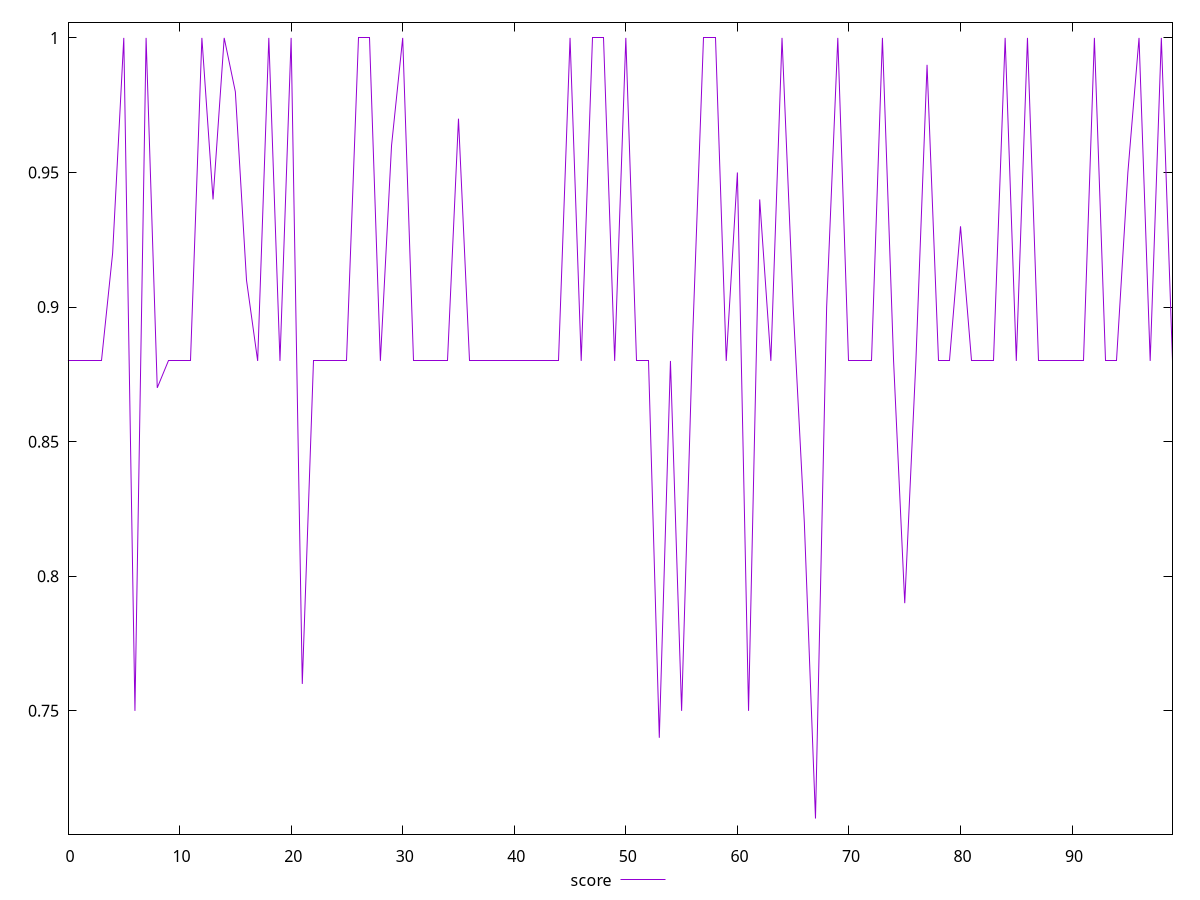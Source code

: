 reset

$score <<EOF
0 0.88
1 0.88
2 0.88
3 0.88
4 0.92
5 1
6 0.75
7 1
8 0.87
9 0.88
10 0.88
11 0.88
12 1
13 0.94
14 1
15 0.98
16 0.91
17 0.88
18 1
19 0.88
20 1
21 0.76
22 0.88
23 0.88
24 0.88
25 0.88
26 1
27 1
28 0.88
29 0.96
30 1
31 0.88
32 0.88
33 0.88
34 0.88
35 0.97
36 0.88
37 0.88
38 0.88
39 0.88
40 0.88
41 0.88
42 0.88
43 0.88
44 0.88
45 1
46 0.88
47 1
48 1
49 0.88
50 1
51 0.88
52 0.88
53 0.74
54 0.88
55 0.75
56 0.89
57 1
58 1
59 0.88
60 0.95
61 0.75
62 0.94
63 0.88
64 1
65 0.9
66 0.82
67 0.71
68 0.9
69 1
70 0.88
71 0.88
72 0.88
73 1
74 0.88
75 0.79
76 0.88
77 0.99
78 0.88
79 0.88
80 0.93
81 0.88
82 0.88
83 0.88
84 1
85 0.88
86 1
87 0.88
88 0.88
89 0.88
90 0.88
91 0.88
92 1
93 0.88
94 0.88
95 0.95
96 1
97 0.88
98 1
99 0.88
EOF

set key outside below
set xrange [0:99]
set yrange [0.7041999999999999:1.0058]
set trange [0.7041999999999999:1.0058]
set terminal svg size 640, 500 enhanced background rgb 'white'
set output "reprap/uses-optimized-images/samples/pages+cached+noexternal+nomedia/score/values.svg"

plot $score title "score" with line

reset
